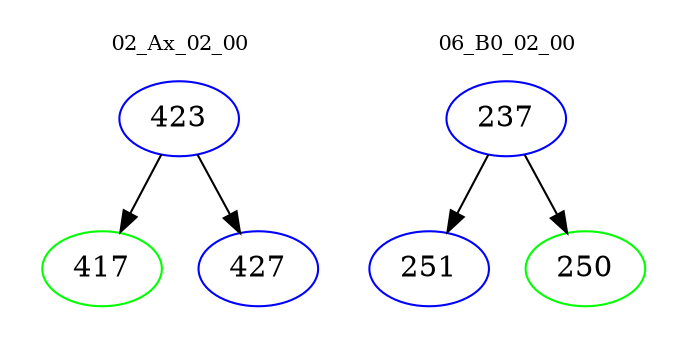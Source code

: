 digraph{
subgraph cluster_0 {
color = white
label = "02_Ax_02_00";
fontsize=10;
T0_423 [label="423", color="blue"]
T0_423 -> T0_417 [color="black"]
T0_417 [label="417", color="green"]
T0_423 -> T0_427 [color="black"]
T0_427 [label="427", color="blue"]
}
subgraph cluster_1 {
color = white
label = "06_B0_02_00";
fontsize=10;
T1_237 [label="237", color="blue"]
T1_237 -> T1_251 [color="black"]
T1_251 [label="251", color="blue"]
T1_237 -> T1_250 [color="black"]
T1_250 [label="250", color="green"]
}
}
